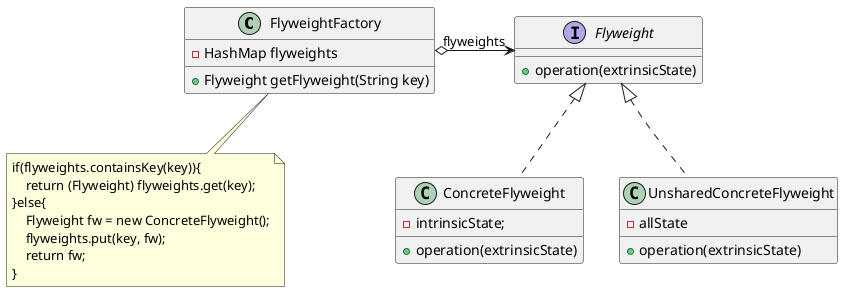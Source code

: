 @startuml 

skinparam DefaultFontName PingFangSC-Regular

class FlyweightFactory{
    - HashMap flyweights
    + Flyweight getFlyweight(String key)

}
note bottom of FlyweightFactory
if(flyweights.containsKey(key)){
    return (Flyweight) flyweights.get(key);
}else{
    Flyweight fw = new ConcreteFlyweight();
    flyweights.put(key, fw);
    return fw;
}
end note

interface Flyweight{
    + operation(extrinsicState)
}

class ConcreteFlyweight{
    - intrinsicState;
    + operation(extrinsicState)
}

class UnsharedConcreteFlyweight{
    - allState
    + operation(extrinsicState)
}

FlyweightFactory "flyweights" o-> Flyweight
Flyweight <|.. ConcreteFlyweight
Flyweight <|.. UnsharedConcreteFlyweight

Flyweight -[hidden]down- UnsharedConcreteFlyweight
ConcreteFlyweight -left- a
hide a
@enduml
